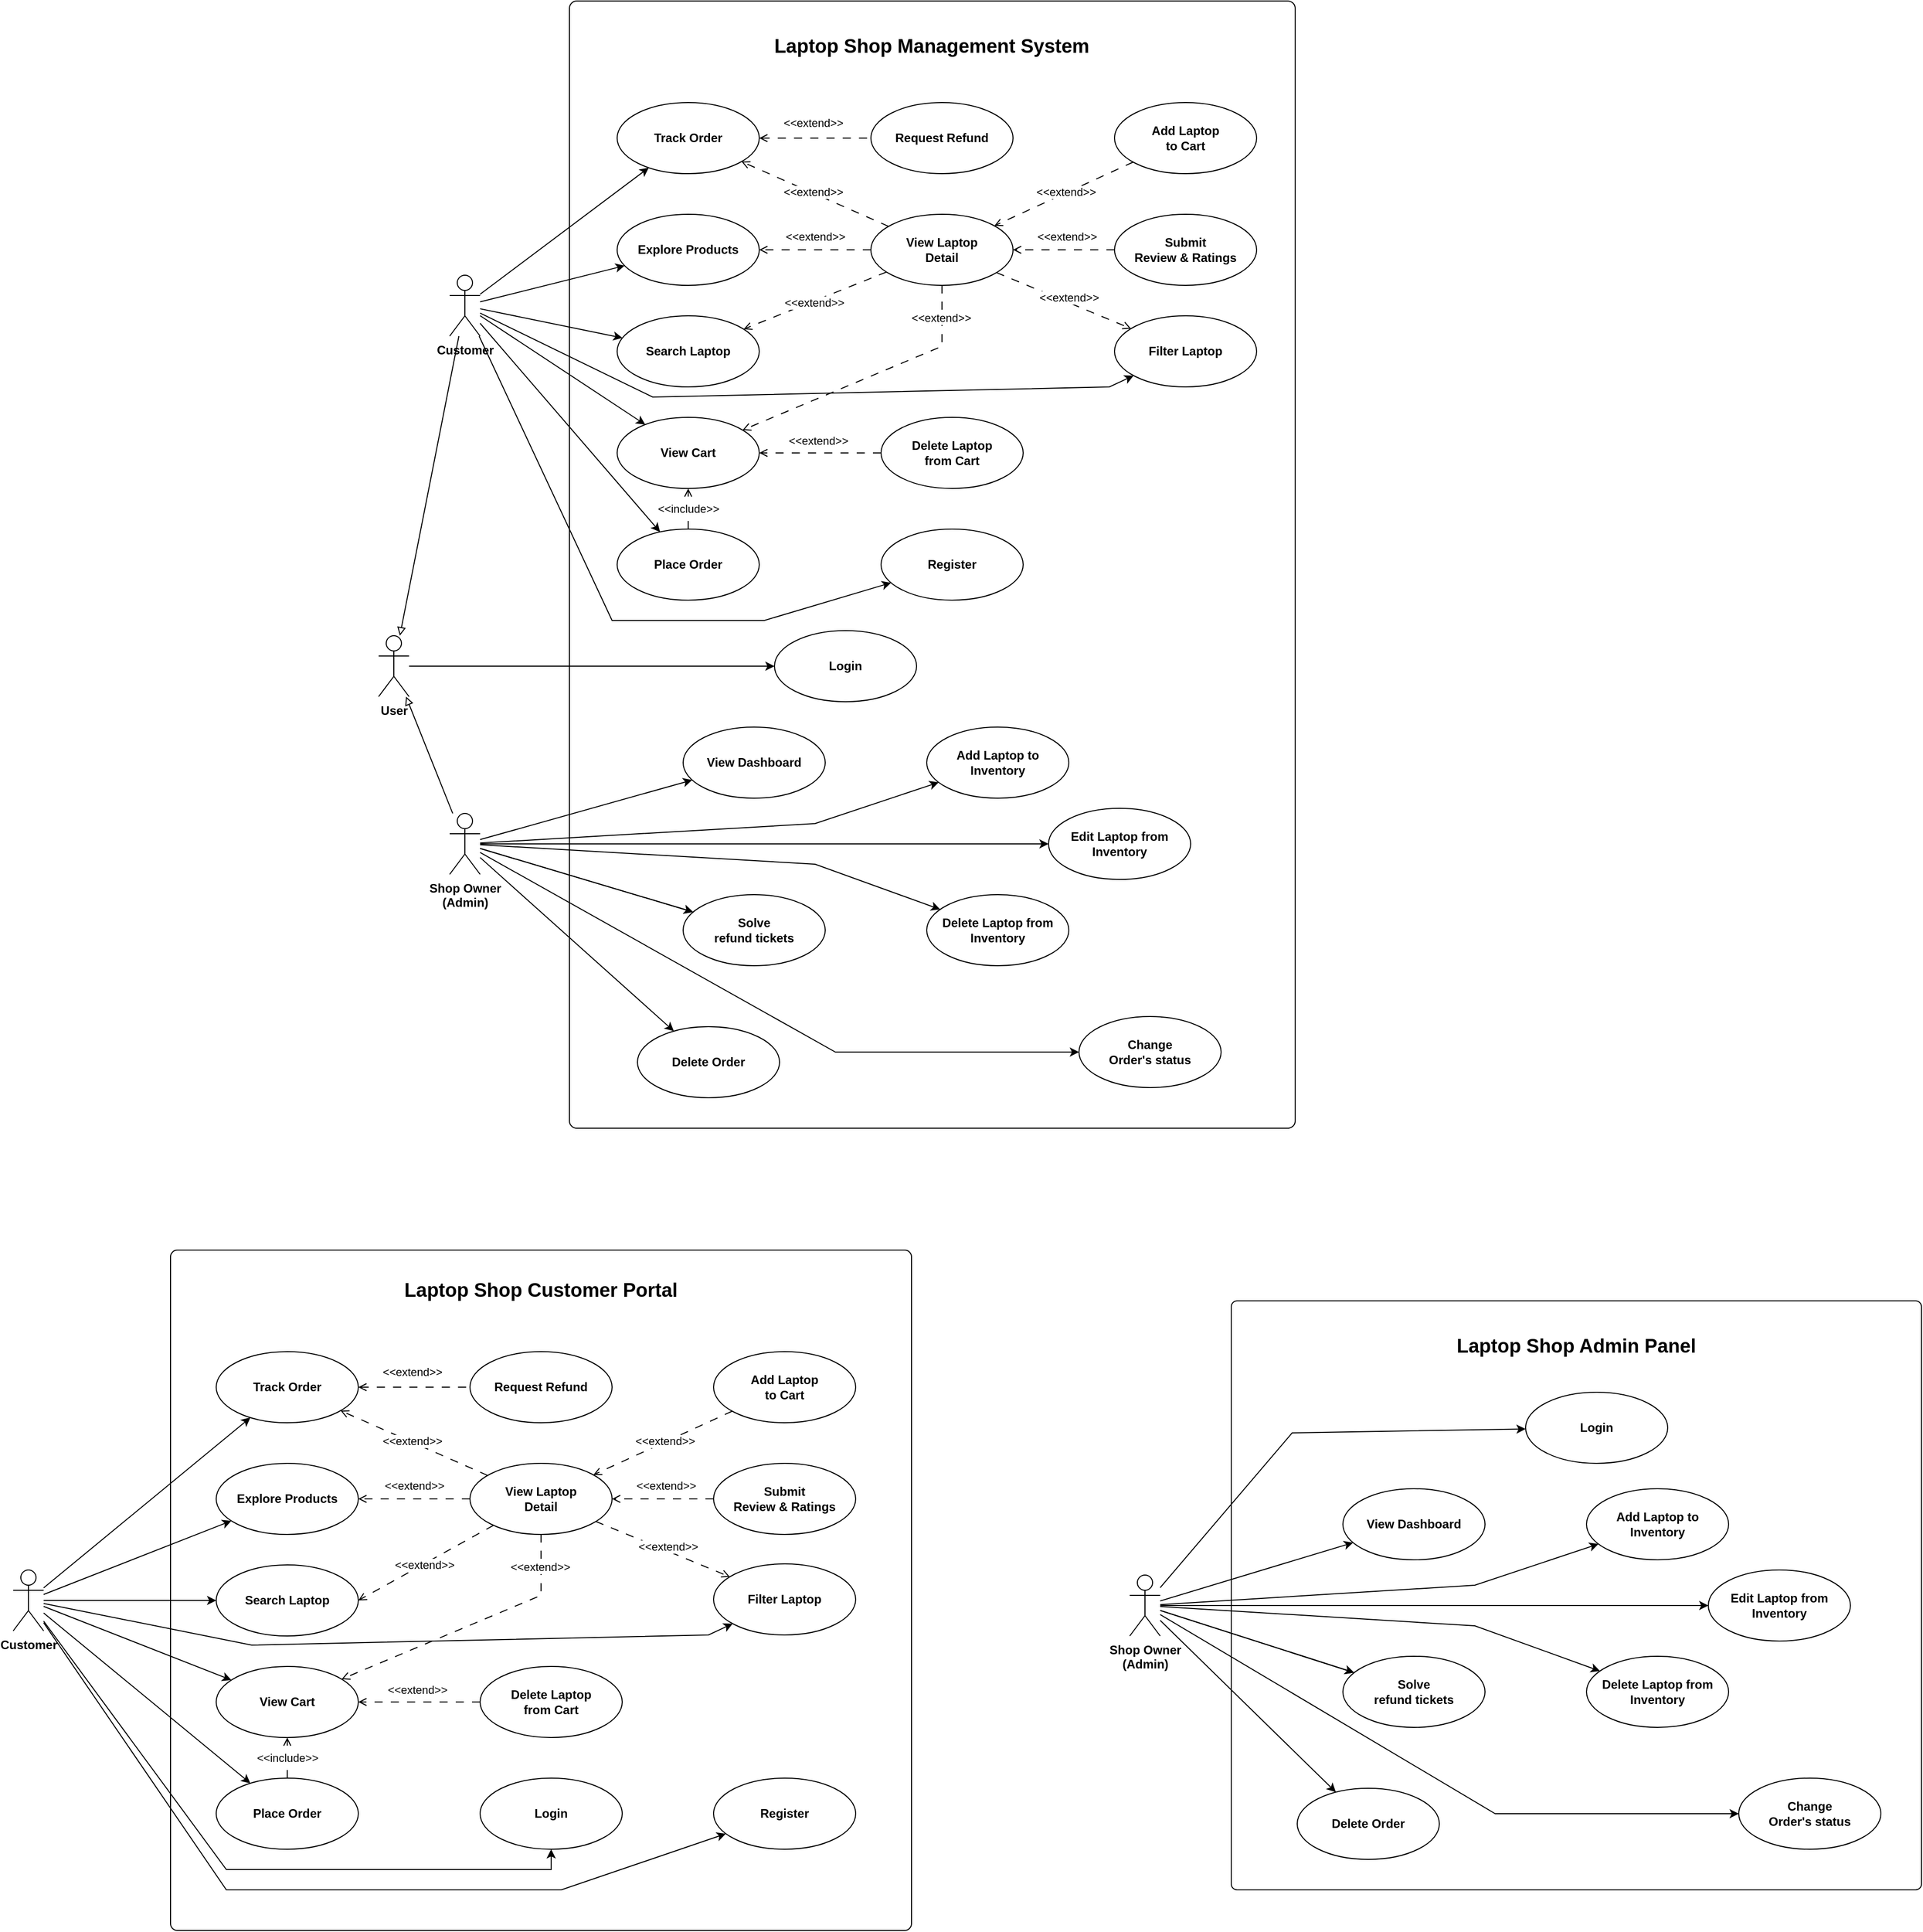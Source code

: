 <mxfile version="26.2.14">
  <diagram name="Page-1" id="epp6MeICnpgugjpacMf2">
    <mxGraphModel dx="3029" dy="1849" grid="1" gridSize="10" guides="1" tooltips="1" connect="1" arrows="1" fold="1" page="1" pageScale="1" pageWidth="850" pageHeight="1100" math="0" shadow="0">
      <root>
        <mxCell id="0" />
        <mxCell id="1" parent="0" />
        <mxCell id="wX9qZOOwwHoZyqsNYJGV-92" value="" style="group" parent="1" vertex="1" connectable="0">
          <mxGeometry x="1470" y="1380" width="780" height="580" as="geometry" />
        </mxCell>
        <mxCell id="L0Vu2dLtuKGxXNF1MH6C-89" value="" style="rounded=1;whiteSpace=wrap;html=1;arcSize=1;" parent="wX9qZOOwwHoZyqsNYJGV-92" vertex="1">
          <mxGeometry x="100" width="680" height="580" as="geometry" />
        </mxCell>
        <mxCell id="L0Vu2dLtuKGxXNF1MH6C-90" value="&lt;strong data-end=&quot;806&quot; data-start=&quot;779&quot;&gt;Laptop Shop Admin Panel&lt;/strong&gt;" style="text;html=1;align=center;verticalAlign=middle;whiteSpace=wrap;rounded=0;fontStyle=1;fontSize=19;" parent="wX9qZOOwwHoZyqsNYJGV-92" vertex="1">
          <mxGeometry x="245" y="30" width="390" height="30" as="geometry" />
        </mxCell>
        <mxCell id="wX9qZOOwwHoZyqsNYJGV-73" style="rounded=0;orthogonalLoop=1;jettySize=auto;html=1;" parent="wX9qZOOwwHoZyqsNYJGV-92" source="wX9qZOOwwHoZyqsNYJGV-81" target="wX9qZOOwwHoZyqsNYJGV-82" edge="1">
          <mxGeometry relative="1" as="geometry">
            <Array as="points">
              <mxPoint x="160" y="130" />
            </Array>
          </mxGeometry>
        </mxCell>
        <mxCell id="wX9qZOOwwHoZyqsNYJGV-74" style="rounded=0;orthogonalLoop=1;jettySize=auto;html=1;" parent="wX9qZOOwwHoZyqsNYJGV-92" source="wX9qZOOwwHoZyqsNYJGV-81" target="wX9qZOOwwHoZyqsNYJGV-83" edge="1">
          <mxGeometry relative="1" as="geometry">
            <Array as="points">
              <mxPoint x="340" y="280" />
            </Array>
          </mxGeometry>
        </mxCell>
        <mxCell id="wX9qZOOwwHoZyqsNYJGV-75" style="rounded=0;orthogonalLoop=1;jettySize=auto;html=1;" parent="wX9qZOOwwHoZyqsNYJGV-92" source="wX9qZOOwwHoZyqsNYJGV-81" target="wX9qZOOwwHoZyqsNYJGV-85" edge="1">
          <mxGeometry relative="1" as="geometry" />
        </mxCell>
        <mxCell id="wX9qZOOwwHoZyqsNYJGV-76" style="rounded=0;orthogonalLoop=1;jettySize=auto;html=1;" parent="wX9qZOOwwHoZyqsNYJGV-92" source="wX9qZOOwwHoZyqsNYJGV-81" target="wX9qZOOwwHoZyqsNYJGV-87" edge="1">
          <mxGeometry relative="1" as="geometry" />
        </mxCell>
        <mxCell id="wX9qZOOwwHoZyqsNYJGV-77" style="edgeStyle=orthogonalEdgeStyle;rounded=0;orthogonalLoop=1;jettySize=auto;html=1;" parent="wX9qZOOwwHoZyqsNYJGV-92" source="wX9qZOOwwHoZyqsNYJGV-81" target="wX9qZOOwwHoZyqsNYJGV-88" edge="1">
          <mxGeometry relative="1" as="geometry" />
        </mxCell>
        <mxCell id="wX9qZOOwwHoZyqsNYJGV-78" style="rounded=0;orthogonalLoop=1;jettySize=auto;html=1;" parent="wX9qZOOwwHoZyqsNYJGV-92" target="wX9qZOOwwHoZyqsNYJGV-89" edge="1">
          <mxGeometry relative="1" as="geometry">
            <mxPoint x="30" y="301" as="sourcePoint" />
            <Array as="points">
              <mxPoint x="340" y="320" />
            </Array>
          </mxGeometry>
        </mxCell>
        <mxCell id="wX9qZOOwwHoZyqsNYJGV-79" style="rounded=0;orthogonalLoop=1;jettySize=auto;html=1;" parent="wX9qZOOwwHoZyqsNYJGV-92" source="wX9qZOOwwHoZyqsNYJGV-81" target="wX9qZOOwwHoZyqsNYJGV-90" edge="1">
          <mxGeometry relative="1" as="geometry" />
        </mxCell>
        <mxCell id="wX9qZOOwwHoZyqsNYJGV-80" style="rounded=0;orthogonalLoop=1;jettySize=auto;html=1;" parent="wX9qZOOwwHoZyqsNYJGV-92" source="wX9qZOOwwHoZyqsNYJGV-81" target="wX9qZOOwwHoZyqsNYJGV-84" edge="1">
          <mxGeometry relative="1" as="geometry">
            <Array as="points">
              <mxPoint x="360" y="505" />
            </Array>
          </mxGeometry>
        </mxCell>
        <mxCell id="wX9qZOOwwHoZyqsNYJGV-81" value="&lt;div&gt;&lt;strong data-end=&quot;55&quot; data-start=&quot;33&quot;&gt;Shop Owner&lt;/strong&gt;&lt;/div&gt;&lt;div&gt;&lt;strong data-end=&quot;55&quot; data-start=&quot;33&quot;&gt;(Admin)&lt;/strong&gt;&lt;/div&gt;" style="shape=umlActor;verticalLabelPosition=bottom;verticalAlign=top;html=1;outlineConnect=0;" parent="wX9qZOOwwHoZyqsNYJGV-92" vertex="1">
          <mxGeometry y="270" width="30" height="60" as="geometry" />
        </mxCell>
        <mxCell id="wX9qZOOwwHoZyqsNYJGV-82" value="&lt;div&gt;Login&lt;/div&gt;" style="ellipse;whiteSpace=wrap;html=1;fontStyle=1" parent="wX9qZOOwwHoZyqsNYJGV-92" vertex="1">
          <mxGeometry x="390" y="90" width="140" height="70" as="geometry" />
        </mxCell>
        <mxCell id="wX9qZOOwwHoZyqsNYJGV-83" value="Add Laptop to Inventory" style="ellipse;whiteSpace=wrap;html=1;fontStyle=1" parent="wX9qZOOwwHoZyqsNYJGV-92" vertex="1">
          <mxGeometry x="450" y="185" width="140" height="70" as="geometry" />
        </mxCell>
        <mxCell id="wX9qZOOwwHoZyqsNYJGV-84" value="&lt;div&gt;Change&lt;/div&gt;&lt;div&gt;Order&#39;s status&lt;/div&gt;" style="ellipse;whiteSpace=wrap;html=1;fontStyle=1" parent="wX9qZOOwwHoZyqsNYJGV-92" vertex="1">
          <mxGeometry x="600" y="470" width="140" height="70" as="geometry" />
        </mxCell>
        <mxCell id="wX9qZOOwwHoZyqsNYJGV-85" value="View Dashboard" style="ellipse;whiteSpace=wrap;html=1;fontStyle=1" parent="wX9qZOOwwHoZyqsNYJGV-92" vertex="1">
          <mxGeometry x="210" y="185" width="140" height="70" as="geometry" />
        </mxCell>
        <mxCell id="wX9qZOOwwHoZyqsNYJGV-86" value="" style="rounded=0;orthogonalLoop=1;jettySize=auto;html=1;" parent="wX9qZOOwwHoZyqsNYJGV-92" source="wX9qZOOwwHoZyqsNYJGV-81" target="wX9qZOOwwHoZyqsNYJGV-87" edge="1">
          <mxGeometry relative="1" as="geometry">
            <mxPoint x="30" y="303" as="sourcePoint" />
            <mxPoint x="376" y="381" as="targetPoint" />
          </mxGeometry>
        </mxCell>
        <mxCell id="wX9qZOOwwHoZyqsNYJGV-87" value="&lt;div&gt;Solve&lt;/div&gt;&lt;div&gt;refund tickets&lt;/div&gt;" style="ellipse;whiteSpace=wrap;html=1;fontStyle=1" parent="wX9qZOOwwHoZyqsNYJGV-92" vertex="1">
          <mxGeometry x="210" y="350" width="140" height="70" as="geometry" />
        </mxCell>
        <mxCell id="wX9qZOOwwHoZyqsNYJGV-88" value="Edit Laptop from Inventory" style="ellipse;whiteSpace=wrap;html=1;fontStyle=1" parent="wX9qZOOwwHoZyqsNYJGV-92" vertex="1">
          <mxGeometry x="570" y="265" width="140" height="70" as="geometry" />
        </mxCell>
        <mxCell id="wX9qZOOwwHoZyqsNYJGV-89" value="Delete Laptop from Inventory" style="ellipse;whiteSpace=wrap;html=1;fontStyle=1" parent="wX9qZOOwwHoZyqsNYJGV-92" vertex="1">
          <mxGeometry x="450" y="350" width="140" height="70" as="geometry" />
        </mxCell>
        <mxCell id="wX9qZOOwwHoZyqsNYJGV-90" value="Delete Order" style="ellipse;whiteSpace=wrap;html=1;fontStyle=1" parent="wX9qZOOwwHoZyqsNYJGV-92" vertex="1">
          <mxGeometry x="165" y="480" width="140" height="70" as="geometry" />
        </mxCell>
        <mxCell id="AUuvuJSWGTRibqquBpfd-69" value="" style="rounded=1;whiteSpace=wrap;html=1;arcSize=1;" parent="1" vertex="1">
          <mxGeometry x="918" y="100" width="715" height="1110" as="geometry" />
        </mxCell>
        <mxCell id="AUuvuJSWGTRibqquBpfd-8" value="&lt;div&gt;Explore Products&lt;/div&gt;" style="ellipse;whiteSpace=wrap;html=1;fontStyle=1" parent="1" vertex="1">
          <mxGeometry x="965" y="310" width="140" height="70" as="geometry" />
        </mxCell>
        <mxCell id="AUuvuJSWGTRibqquBpfd-9" value="&lt;div&gt;Search Laptop&lt;/div&gt;" style="ellipse;whiteSpace=wrap;html=1;fontStyle=1" parent="1" vertex="1">
          <mxGeometry x="965" y="410" width="140" height="70" as="geometry" />
        </mxCell>
        <mxCell id="AUuvuJSWGTRibqquBpfd-10" value="&lt;div&gt;View Cart&lt;/div&gt;" style="ellipse;whiteSpace=wrap;html=1;fontStyle=1" parent="1" vertex="1">
          <mxGeometry x="965" y="510" width="140" height="70" as="geometry" />
        </mxCell>
        <mxCell id="AUuvuJSWGTRibqquBpfd-37" style="rounded=0;orthogonalLoop=1;jettySize=auto;html=1;dashed=1;dashPattern=8 8;endArrow=open;endFill=0;" parent="1" source="AUuvuJSWGTRibqquBpfd-11" target="AUuvuJSWGTRibqquBpfd-10" edge="1">
          <mxGeometry relative="1" as="geometry">
            <Array as="points" />
          </mxGeometry>
        </mxCell>
        <mxCell id="AUuvuJSWGTRibqquBpfd-38" value="&amp;lt;&amp;lt;include&amp;gt;&amp;gt;" style="edgeLabel;html=1;align=center;verticalAlign=middle;resizable=0;points=[];" parent="AUuvuJSWGTRibqquBpfd-37" connectable="0" vertex="1">
          <mxGeometry x="-0.104" relative="1" as="geometry">
            <mxPoint y="-2" as="offset" />
          </mxGeometry>
        </mxCell>
        <mxCell id="AUuvuJSWGTRibqquBpfd-11" value="Place Order" style="ellipse;whiteSpace=wrap;html=1;fontStyle=1" parent="1" vertex="1">
          <mxGeometry x="965" y="620" width="140" height="70" as="geometry" />
        </mxCell>
        <mxCell id="L0Vu2dLtuKGxXNF1MH6C-1" style="rounded=0;orthogonalLoop=1;jettySize=auto;html=1;endArrow=none;endFill=0;dashed=1;dashPattern=8 8;startArrow=open;startFill=0;" parent="1" source="AUuvuJSWGTRibqquBpfd-12" target="AUuvuJSWGTRibqquBpfd-15" edge="1">
          <mxGeometry relative="1" as="geometry" />
        </mxCell>
        <mxCell id="L0Vu2dLtuKGxXNF1MH6C-2" value="&amp;lt;&amp;lt;extend&amp;gt;&amp;gt;" style="edgeLabel;html=1;align=center;verticalAlign=middle;resizable=0;points=[];" parent="L0Vu2dLtuKGxXNF1MH6C-1" connectable="0" vertex="1">
          <mxGeometry x="-0.035" y="1" relative="1" as="geometry">
            <mxPoint y="-14" as="offset" />
          </mxGeometry>
        </mxCell>
        <mxCell id="AUuvuJSWGTRibqquBpfd-12" value="Track Order" style="ellipse;whiteSpace=wrap;html=1;fontStyle=1" parent="1" vertex="1">
          <mxGeometry x="965" y="200" width="140" height="70" as="geometry" />
        </mxCell>
        <mxCell id="AUuvuJSWGTRibqquBpfd-26" style="rounded=0;orthogonalLoop=1;jettySize=auto;html=1;" parent="1" source="AUuvuJSWGTRibqquBpfd-14" target="AUuvuJSWGTRibqquBpfd-8" edge="1">
          <mxGeometry relative="1" as="geometry" />
        </mxCell>
        <mxCell id="AUuvuJSWGTRibqquBpfd-27" style="rounded=0;orthogonalLoop=1;jettySize=auto;html=1;" parent="1" source="AUuvuJSWGTRibqquBpfd-14" target="AUuvuJSWGTRibqquBpfd-9" edge="1">
          <mxGeometry relative="1" as="geometry" />
        </mxCell>
        <mxCell id="AUuvuJSWGTRibqquBpfd-28" style="rounded=0;orthogonalLoop=1;jettySize=auto;html=1;" parent="1" source="AUuvuJSWGTRibqquBpfd-14" target="AUuvuJSWGTRibqquBpfd-10" edge="1">
          <mxGeometry relative="1" as="geometry">
            <mxPoint x="805" y="580" as="sourcePoint" />
          </mxGeometry>
        </mxCell>
        <mxCell id="AUuvuJSWGTRibqquBpfd-29" style="rounded=0;orthogonalLoop=1;jettySize=auto;html=1;" parent="1" source="AUuvuJSWGTRibqquBpfd-14" target="AUuvuJSWGTRibqquBpfd-12" edge="1">
          <mxGeometry relative="1" as="geometry" />
        </mxCell>
        <mxCell id="AUuvuJSWGTRibqquBpfd-34" style="rounded=0;orthogonalLoop=1;jettySize=auto;html=1;" parent="1" source="AUuvuJSWGTRibqquBpfd-14" target="AUuvuJSWGTRibqquBpfd-11" edge="1">
          <mxGeometry relative="1" as="geometry" />
        </mxCell>
        <mxCell id="Xy2YOfLfvF2AmTld56GU-25" style="rounded=0;orthogonalLoop=1;jettySize=auto;html=1;endArrow=block;endFill=0;" parent="1" source="AUuvuJSWGTRibqquBpfd-14" target="Xy2YOfLfvF2AmTld56GU-20" edge="1">
          <mxGeometry relative="1" as="geometry">
            <mxPoint x="750" y="724" as="targetPoint" />
          </mxGeometry>
        </mxCell>
        <mxCell id="Ml2OsK-UlSKUIhV8GZh7-4" style="rounded=0;orthogonalLoop=1;jettySize=auto;html=1;" parent="1" source="AUuvuJSWGTRibqquBpfd-14" target="Ml2OsK-UlSKUIhV8GZh7-3" edge="1">
          <mxGeometry relative="1" as="geometry">
            <Array as="points">
              <mxPoint x="1000" y="490" />
              <mxPoint x="1450" y="480" />
            </Array>
          </mxGeometry>
        </mxCell>
        <mxCell id="wD6fBDxOJR3Nq4SUzXhT-2" style="rounded=0;orthogonalLoop=1;jettySize=auto;html=1;" parent="1" source="AUuvuJSWGTRibqquBpfd-14" target="wD6fBDxOJR3Nq4SUzXhT-1" edge="1">
          <mxGeometry relative="1" as="geometry">
            <Array as="points">
              <mxPoint x="960" y="710" />
              <mxPoint x="1110" y="710" />
            </Array>
          </mxGeometry>
        </mxCell>
        <mxCell id="AUuvuJSWGTRibqquBpfd-14" value="&lt;b&gt;Customer&lt;/b&gt;" style="shape=umlActor;verticalLabelPosition=bottom;verticalAlign=top;html=1;outlineConnect=0;" parent="1" vertex="1">
          <mxGeometry x="800" y="370" width="30" height="60" as="geometry" />
        </mxCell>
        <mxCell id="AUuvuJSWGTRibqquBpfd-15" value="Request Refund" style="ellipse;whiteSpace=wrap;html=1;fontStyle=1" parent="1" vertex="1">
          <mxGeometry x="1215" y="200" width="140" height="70" as="geometry" />
        </mxCell>
        <mxCell id="AUuvuJSWGTRibqquBpfd-17" value="&lt;div&gt;Login&lt;/div&gt;" style="ellipse;whiteSpace=wrap;html=1;fontStyle=1" parent="1" vertex="1">
          <mxGeometry x="1120" y="720" width="140" height="70" as="geometry" />
        </mxCell>
        <mxCell id="AUuvuJSWGTRibqquBpfd-72" value="&lt;strong data-end=&quot;346&quot; data-start=&quot;313&quot;&gt;Laptop Shop Management System&lt;/strong&gt;" style="text;html=1;align=center;verticalAlign=middle;whiteSpace=wrap;rounded=0;fontStyle=1;fontSize=19;" parent="1" vertex="1">
          <mxGeometry x="1080" y="130" width="390" height="30" as="geometry" />
        </mxCell>
        <mxCell id="omvg_EmETwAM50VuNWnh-7" style="edgeStyle=none;curved=1;rounded=0;orthogonalLoop=1;jettySize=auto;html=1;exitX=0.5;exitY=0;exitDx=0;exitDy=0;fontSize=12;startSize=8;endSize=8;" parent="1" edge="1">
          <mxGeometry relative="1" as="geometry">
            <mxPoint x="1525" y="510" as="sourcePoint" />
            <mxPoint x="1525" y="510" as="targetPoint" />
          </mxGeometry>
        </mxCell>
        <mxCell id="L0Vu2dLtuKGxXNF1MH6C-13" style="rounded=0;orthogonalLoop=1;jettySize=auto;html=1;dashed=1;dashPattern=8 8;endArrow=open;endFill=0;" parent="1" source="L0Vu2dLtuKGxXNF1MH6C-12" target="AUuvuJSWGTRibqquBpfd-8" edge="1">
          <mxGeometry relative="1" as="geometry" />
        </mxCell>
        <mxCell id="L0Vu2dLtuKGxXNF1MH6C-15" value="&amp;lt;&amp;lt;extend&amp;gt;&amp;gt;" style="edgeLabel;html=1;align=center;verticalAlign=middle;resizable=0;points=[];" parent="L0Vu2dLtuKGxXNF1MH6C-13" connectable="0" vertex="1">
          <mxGeometry x="0.03" y="3" relative="1" as="geometry">
            <mxPoint x="1" y="-16" as="offset" />
          </mxGeometry>
        </mxCell>
        <mxCell id="L0Vu2dLtuKGxXNF1MH6C-14" style="rounded=0;orthogonalLoop=1;jettySize=auto;html=1;dashed=1;dashPattern=8 8;endArrow=open;endFill=0;" parent="1" source="L0Vu2dLtuKGxXNF1MH6C-12" target="AUuvuJSWGTRibqquBpfd-9" edge="1">
          <mxGeometry relative="1" as="geometry">
            <mxPoint x="1105" y="445" as="targetPoint" />
          </mxGeometry>
        </mxCell>
        <mxCell id="L0Vu2dLtuKGxXNF1MH6C-17" value="&amp;lt;&amp;lt;extend&amp;gt;&amp;gt;" style="edgeLabel;html=1;align=center;verticalAlign=middle;resizable=0;points=[];" parent="L0Vu2dLtuKGxXNF1MH6C-14" connectable="0" vertex="1">
          <mxGeometry x="-0.039" y="-7" relative="1" as="geometry">
            <mxPoint x="-1" y="9" as="offset" />
          </mxGeometry>
        </mxCell>
        <mxCell id="wX9qZOOwwHoZyqsNYJGV-17" style="rounded=0;orthogonalLoop=1;jettySize=auto;html=1;dashed=1;dashPattern=8 8;endArrow=open;endFill=0;" parent="1" source="L0Vu2dLtuKGxXNF1MH6C-12" target="AUuvuJSWGTRibqquBpfd-10" edge="1">
          <mxGeometry relative="1" as="geometry">
            <Array as="points">
              <mxPoint x="1285" y="440" />
            </Array>
          </mxGeometry>
        </mxCell>
        <mxCell id="wX9qZOOwwHoZyqsNYJGV-18" value="&amp;lt;&amp;lt;extend&amp;gt;&amp;gt;" style="edgeLabel;html=1;align=center;verticalAlign=middle;resizable=0;points=[];" parent="wX9qZOOwwHoZyqsNYJGV-17" vertex="1" connectable="0">
          <mxGeometry x="-0.723" y="-1" relative="1" as="geometry">
            <mxPoint y="-6" as="offset" />
          </mxGeometry>
        </mxCell>
        <mxCell id="wX9qZOOwwHoZyqsNYJGV-19" style="rounded=0;orthogonalLoop=1;jettySize=auto;html=1;dashed=1;dashPattern=8 8;endArrow=open;endFill=0;" parent="1" source="L0Vu2dLtuKGxXNF1MH6C-12" target="AUuvuJSWGTRibqquBpfd-12" edge="1">
          <mxGeometry relative="1" as="geometry" />
        </mxCell>
        <mxCell id="wX9qZOOwwHoZyqsNYJGV-20" value="&amp;lt;&amp;lt;extend&amp;gt;&amp;gt;" style="edgeLabel;html=1;align=center;verticalAlign=middle;resizable=0;points=[];" parent="wX9qZOOwwHoZyqsNYJGV-19" vertex="1" connectable="0">
          <mxGeometry x="0.113" relative="1" as="geometry">
            <mxPoint x="6" y="1" as="offset" />
          </mxGeometry>
        </mxCell>
        <mxCell id="Ml2OsK-UlSKUIhV8GZh7-5" style="rounded=0;orthogonalLoop=1;jettySize=auto;html=1;dashed=1;dashPattern=8 8;endArrow=open;endFill=0;" parent="1" source="L0Vu2dLtuKGxXNF1MH6C-12" target="Ml2OsK-UlSKUIhV8GZh7-3" edge="1">
          <mxGeometry relative="1" as="geometry" />
        </mxCell>
        <mxCell id="Ml2OsK-UlSKUIhV8GZh7-6" value="&amp;lt;&amp;lt;extend&amp;gt;&amp;gt;" style="edgeLabel;html=1;align=center;verticalAlign=middle;resizable=0;points=[];" parent="Ml2OsK-UlSKUIhV8GZh7-5" vertex="1" connectable="0">
          <mxGeometry x="-0.149" y="-1" relative="1" as="geometry">
            <mxPoint x="15" as="offset" />
          </mxGeometry>
        </mxCell>
        <mxCell id="L0Vu2dLtuKGxXNF1MH6C-12" value="&lt;div&gt;View Laptop&lt;/div&gt;&lt;div&gt;Detail&lt;/div&gt;" style="ellipse;whiteSpace=wrap;html=1;fontStyle=1" parent="1" vertex="1">
          <mxGeometry x="1215" y="310" width="140" height="70" as="geometry" />
        </mxCell>
        <mxCell id="L0Vu2dLtuKGxXNF1MH6C-19" style="rounded=0;orthogonalLoop=1;jettySize=auto;html=1;dashed=1;dashPattern=8 8;endArrow=open;endFill=0;" parent="1" source="L0Vu2dLtuKGxXNF1MH6C-18" target="L0Vu2dLtuKGxXNF1MH6C-12" edge="1">
          <mxGeometry relative="1" as="geometry" />
        </mxCell>
        <mxCell id="L0Vu2dLtuKGxXNF1MH6C-20" value="&lt;div&gt;&amp;lt;&amp;lt;extend&amp;gt;&amp;gt;&lt;/div&gt;" style="edgeLabel;html=1;align=center;verticalAlign=middle;resizable=0;points=[];" parent="L0Vu2dLtuKGxXNF1MH6C-19" connectable="0" vertex="1">
          <mxGeometry x="-0.054" y="-1" relative="1" as="geometry">
            <mxPoint y="-12" as="offset" />
          </mxGeometry>
        </mxCell>
        <mxCell id="L0Vu2dLtuKGxXNF1MH6C-18" value="&lt;div&gt;Submit&lt;/div&gt;&lt;div&gt;Review &amp;amp; Ratings&lt;/div&gt;" style="ellipse;whiteSpace=wrap;html=1;fontStyle=1" parent="1" vertex="1">
          <mxGeometry x="1455" y="310" width="140" height="70" as="geometry" />
        </mxCell>
        <mxCell id="wX9qZOOwwHoZyqsNYJGV-2" style="rounded=0;orthogonalLoop=1;jettySize=auto;html=1;dashed=1;dashPattern=8 8;endArrow=open;endFill=0;" parent="1" source="wX9qZOOwwHoZyqsNYJGV-1" target="L0Vu2dLtuKGxXNF1MH6C-12" edge="1">
          <mxGeometry relative="1" as="geometry" />
        </mxCell>
        <mxCell id="wX9qZOOwwHoZyqsNYJGV-3" value="&amp;lt;&amp;lt;extend&amp;gt;&amp;gt;" style="edgeLabel;html=1;align=center;verticalAlign=middle;resizable=0;points=[];" parent="wX9qZOOwwHoZyqsNYJGV-2" vertex="1" connectable="0">
          <mxGeometry x="-0.038" y="-1" relative="1" as="geometry">
            <mxPoint as="offset" />
          </mxGeometry>
        </mxCell>
        <mxCell id="wX9qZOOwwHoZyqsNYJGV-1" value="&lt;div&gt;Add Laptop&lt;/div&gt;&lt;div&gt;to Cart&lt;/div&gt;" style="ellipse;whiteSpace=wrap;html=1;fontStyle=1" parent="1" vertex="1">
          <mxGeometry x="1455" y="200" width="140" height="70" as="geometry" />
        </mxCell>
        <mxCell id="wX9qZOOwwHoZyqsNYJGV-5" style="rounded=0;orthogonalLoop=1;jettySize=auto;html=1;dashed=1;dashPattern=8 8;endArrow=open;endFill=0;" parent="1" source="wX9qZOOwwHoZyqsNYJGV-4" target="AUuvuJSWGTRibqquBpfd-10" edge="1">
          <mxGeometry relative="1" as="geometry" />
        </mxCell>
        <mxCell id="wX9qZOOwwHoZyqsNYJGV-8" value="&amp;lt;&amp;lt;extend&amp;gt;&amp;gt;" style="edgeLabel;html=1;align=center;verticalAlign=middle;resizable=0;points=[];" parent="wX9qZOOwwHoZyqsNYJGV-5" vertex="1" connectable="0">
          <mxGeometry x="0.159" y="-1" relative="1" as="geometry">
            <mxPoint x="7" y="-11" as="offset" />
          </mxGeometry>
        </mxCell>
        <mxCell id="wX9qZOOwwHoZyqsNYJGV-4" value="Delete Laptop&lt;div&gt;from Cart&lt;/div&gt;" style="ellipse;whiteSpace=wrap;html=1;fontStyle=1" parent="1" vertex="1">
          <mxGeometry x="1225" y="510" width="140" height="70" as="geometry" />
        </mxCell>
        <mxCell id="Xy2YOfLfvF2AmTld56GU-2" style="rounded=0;orthogonalLoop=1;jettySize=auto;html=1;" parent="1" source="Xy2YOfLfvF2AmTld56GU-9" target="Xy2YOfLfvF2AmTld56GU-11" edge="1">
          <mxGeometry relative="1" as="geometry">
            <Array as="points">
              <mxPoint x="1160" y="910" />
            </Array>
          </mxGeometry>
        </mxCell>
        <mxCell id="Xy2YOfLfvF2AmTld56GU-3" style="rounded=0;orthogonalLoop=1;jettySize=auto;html=1;" parent="1" source="Xy2YOfLfvF2AmTld56GU-9" target="Xy2YOfLfvF2AmTld56GU-13" edge="1">
          <mxGeometry relative="1" as="geometry" />
        </mxCell>
        <mxCell id="Xy2YOfLfvF2AmTld56GU-4" style="rounded=0;orthogonalLoop=1;jettySize=auto;html=1;" parent="1" source="Xy2YOfLfvF2AmTld56GU-9" target="Xy2YOfLfvF2AmTld56GU-15" edge="1">
          <mxGeometry relative="1" as="geometry" />
        </mxCell>
        <mxCell id="Xy2YOfLfvF2AmTld56GU-5" style="rounded=0;orthogonalLoop=1;jettySize=auto;html=1;" parent="1" source="Xy2YOfLfvF2AmTld56GU-9" target="Xy2YOfLfvF2AmTld56GU-16" edge="1">
          <mxGeometry relative="1" as="geometry" />
        </mxCell>
        <mxCell id="Xy2YOfLfvF2AmTld56GU-6" style="rounded=0;orthogonalLoop=1;jettySize=auto;html=1;" parent="1" source="Xy2YOfLfvF2AmTld56GU-9" target="Xy2YOfLfvF2AmTld56GU-17" edge="1">
          <mxGeometry relative="1" as="geometry">
            <mxPoint x="850" y="931" as="sourcePoint" />
            <Array as="points">
              <mxPoint x="1160" y="950" />
            </Array>
          </mxGeometry>
        </mxCell>
        <mxCell id="Xy2YOfLfvF2AmTld56GU-7" style="rounded=0;orthogonalLoop=1;jettySize=auto;html=1;" parent="1" source="Xy2YOfLfvF2AmTld56GU-9" target="Xy2YOfLfvF2AmTld56GU-18" edge="1">
          <mxGeometry relative="1" as="geometry" />
        </mxCell>
        <mxCell id="Xy2YOfLfvF2AmTld56GU-8" style="rounded=0;orthogonalLoop=1;jettySize=auto;html=1;" parent="1" source="Xy2YOfLfvF2AmTld56GU-9" target="Xy2YOfLfvF2AmTld56GU-12" edge="1">
          <mxGeometry relative="1" as="geometry">
            <Array as="points">
              <mxPoint x="1180" y="1135" />
            </Array>
          </mxGeometry>
        </mxCell>
        <mxCell id="Xy2YOfLfvF2AmTld56GU-26" style="rounded=0;orthogonalLoop=1;jettySize=auto;html=1;endArrow=block;endFill=0;" parent="1" source="Xy2YOfLfvF2AmTld56GU-9" target="Xy2YOfLfvF2AmTld56GU-20" edge="1">
          <mxGeometry relative="1" as="geometry" />
        </mxCell>
        <mxCell id="Xy2YOfLfvF2AmTld56GU-9" value="&lt;div&gt;&lt;strong data-end=&quot;55&quot; data-start=&quot;33&quot;&gt;Shop Owner&lt;/strong&gt;&lt;/div&gt;&lt;div&gt;&lt;strong data-end=&quot;55&quot; data-start=&quot;33&quot;&gt;(Admin)&lt;/strong&gt;&lt;/div&gt;" style="shape=umlActor;verticalLabelPosition=bottom;verticalAlign=top;html=1;outlineConnect=0;" parent="1" vertex="1">
          <mxGeometry x="800" y="900" width="30" height="60" as="geometry" />
        </mxCell>
        <mxCell id="Xy2YOfLfvF2AmTld56GU-11" value="Add Laptop to Inventory" style="ellipse;whiteSpace=wrap;html=1;fontStyle=1" parent="1" vertex="1">
          <mxGeometry x="1270" y="815" width="140" height="70" as="geometry" />
        </mxCell>
        <mxCell id="Xy2YOfLfvF2AmTld56GU-12" value="&lt;div&gt;Change&lt;/div&gt;&lt;div&gt;Order&#39;s status&lt;/div&gt;" style="ellipse;whiteSpace=wrap;html=1;fontStyle=1" parent="1" vertex="1">
          <mxGeometry x="1420" y="1100" width="140" height="70" as="geometry" />
        </mxCell>
        <mxCell id="Xy2YOfLfvF2AmTld56GU-13" value="View Dashboard" style="ellipse;whiteSpace=wrap;html=1;fontStyle=1" parent="1" vertex="1">
          <mxGeometry x="1030" y="815" width="140" height="70" as="geometry" />
        </mxCell>
        <mxCell id="Xy2YOfLfvF2AmTld56GU-14" value="" style="rounded=0;orthogonalLoop=1;jettySize=auto;html=1;" parent="1" source="Xy2YOfLfvF2AmTld56GU-9" target="Xy2YOfLfvF2AmTld56GU-15" edge="1">
          <mxGeometry relative="1" as="geometry">
            <mxPoint x="850" y="933" as="sourcePoint" />
            <mxPoint x="1196" y="1011" as="targetPoint" />
          </mxGeometry>
        </mxCell>
        <mxCell id="Xy2YOfLfvF2AmTld56GU-15" value="&lt;div&gt;Solve&lt;/div&gt;&lt;div&gt;refund tickets&lt;/div&gt;" style="ellipse;whiteSpace=wrap;html=1;fontStyle=1" parent="1" vertex="1">
          <mxGeometry x="1030" y="980" width="140" height="70" as="geometry" />
        </mxCell>
        <mxCell id="Xy2YOfLfvF2AmTld56GU-16" value="Edit Laptop from Inventory" style="ellipse;whiteSpace=wrap;html=1;fontStyle=1" parent="1" vertex="1">
          <mxGeometry x="1390" y="895" width="140" height="70" as="geometry" />
        </mxCell>
        <mxCell id="Xy2YOfLfvF2AmTld56GU-17" value="Delete Laptop from Inventory" style="ellipse;whiteSpace=wrap;html=1;fontStyle=1" parent="1" vertex="1">
          <mxGeometry x="1270" y="980" width="140" height="70" as="geometry" />
        </mxCell>
        <mxCell id="Xy2YOfLfvF2AmTld56GU-18" value="Delete Order" style="ellipse;whiteSpace=wrap;html=1;fontStyle=1" parent="1" vertex="1">
          <mxGeometry x="985" y="1110" width="140" height="70" as="geometry" />
        </mxCell>
        <mxCell id="Xy2YOfLfvF2AmTld56GU-30" style="edgeStyle=orthogonalEdgeStyle;rounded=0;orthogonalLoop=1;jettySize=auto;html=1;" parent="1" source="Xy2YOfLfvF2AmTld56GU-20" target="AUuvuJSWGTRibqquBpfd-17" edge="1">
          <mxGeometry relative="1" as="geometry" />
        </mxCell>
        <mxCell id="Xy2YOfLfvF2AmTld56GU-20" value="&lt;b&gt;User&lt;/b&gt;" style="shape=umlActor;verticalLabelPosition=bottom;verticalAlign=top;html=1;outlineConnect=0;" parent="1" vertex="1">
          <mxGeometry x="730" y="725" width="30" height="60" as="geometry" />
        </mxCell>
        <mxCell id="Ml2OsK-UlSKUIhV8GZh7-3" value="Filter Laptop" style="ellipse;whiteSpace=wrap;html=1;fontStyle=1" parent="1" vertex="1">
          <mxGeometry x="1455" y="410" width="140" height="70" as="geometry" />
        </mxCell>
        <mxCell id="wD6fBDxOJR3Nq4SUzXhT-1" value="Register" style="ellipse;whiteSpace=wrap;html=1;fontStyle=1" parent="1" vertex="1">
          <mxGeometry x="1225" y="620" width="140" height="70" as="geometry" />
        </mxCell>
        <mxCell id="L0Vu2dLtuKGxXNF1MH6C-61" value="" style="rounded=1;whiteSpace=wrap;html=1;arcSize=1;container=0;" parent="1" vertex="1">
          <mxGeometry x="525" y="1330" width="730" height="670" as="geometry" />
        </mxCell>
        <mxCell id="wX9qZOOwwHoZyqsNYJGV-24" value="&lt;div&gt;Explore Products&lt;/div&gt;" style="ellipse;whiteSpace=wrap;html=1;fontStyle=1;container=0;" parent="1" vertex="1">
          <mxGeometry x="570" y="1540" width="140" height="70" as="geometry" />
        </mxCell>
        <mxCell id="wX9qZOOwwHoZyqsNYJGV-25" value="&lt;div&gt;Search Laptop&lt;/div&gt;" style="ellipse;whiteSpace=wrap;html=1;fontStyle=1;container=0;" parent="1" vertex="1">
          <mxGeometry x="570" y="1640" width="140" height="70" as="geometry" />
        </mxCell>
        <mxCell id="wX9qZOOwwHoZyqsNYJGV-26" value="&lt;div&gt;View Cart&lt;/div&gt;" style="ellipse;whiteSpace=wrap;html=1;fontStyle=1;container=0;" parent="1" vertex="1">
          <mxGeometry x="570" y="1740" width="140" height="70" as="geometry" />
        </mxCell>
        <mxCell id="wX9qZOOwwHoZyqsNYJGV-27" style="rounded=0;orthogonalLoop=1;jettySize=auto;html=1;dashed=1;dashPattern=8 8;endArrow=open;endFill=0;" parent="1" source="wX9qZOOwwHoZyqsNYJGV-29" target="wX9qZOOwwHoZyqsNYJGV-26" edge="1">
          <mxGeometry relative="1" as="geometry">
            <Array as="points" />
          </mxGeometry>
        </mxCell>
        <mxCell id="wX9qZOOwwHoZyqsNYJGV-28" value="&amp;lt;&amp;lt;include&amp;gt;&amp;gt;" style="edgeLabel;html=1;align=center;verticalAlign=middle;resizable=0;points=[];container=0;" parent="wX9qZOOwwHoZyqsNYJGV-27" connectable="0" vertex="1">
          <mxGeometry x="-0.104" relative="1" as="geometry">
            <mxPoint y="-2" as="offset" />
          </mxGeometry>
        </mxCell>
        <mxCell id="wX9qZOOwwHoZyqsNYJGV-29" value="Place Order" style="ellipse;whiteSpace=wrap;html=1;fontStyle=1;container=0;" parent="1" vertex="1">
          <mxGeometry x="570" y="1850" width="140" height="70" as="geometry" />
        </mxCell>
        <mxCell id="wX9qZOOwwHoZyqsNYJGV-30" style="rounded=0;orthogonalLoop=1;jettySize=auto;html=1;endArrow=none;endFill=0;dashed=1;dashPattern=8 8;startArrow=open;startFill=0;" parent="1" source="wX9qZOOwwHoZyqsNYJGV-32" target="wX9qZOOwwHoZyqsNYJGV-40" edge="1">
          <mxGeometry relative="1" as="geometry" />
        </mxCell>
        <mxCell id="wX9qZOOwwHoZyqsNYJGV-31" value="&amp;lt;&amp;lt;extend&amp;gt;&amp;gt;" style="edgeLabel;html=1;align=center;verticalAlign=middle;resizable=0;points=[];container=0;" parent="wX9qZOOwwHoZyqsNYJGV-30" connectable="0" vertex="1">
          <mxGeometry x="-0.035" y="1" relative="1" as="geometry">
            <mxPoint y="-14" as="offset" />
          </mxGeometry>
        </mxCell>
        <mxCell id="wX9qZOOwwHoZyqsNYJGV-32" value="Track Order" style="ellipse;whiteSpace=wrap;html=1;fontStyle=1;container=0;" parent="1" vertex="1">
          <mxGeometry x="570" y="1430" width="140" height="70" as="geometry" />
        </mxCell>
        <mxCell id="wX9qZOOwwHoZyqsNYJGV-33" style="rounded=0;orthogonalLoop=1;jettySize=auto;html=1;" parent="1" source="wX9qZOOwwHoZyqsNYJGV-39" target="wX9qZOOwwHoZyqsNYJGV-41" edge="1">
          <mxGeometry relative="1" as="geometry">
            <Array as="points">
              <mxPoint x="580" y="1940" />
              <mxPoint x="900" y="1940" />
            </Array>
          </mxGeometry>
        </mxCell>
        <mxCell id="wX9qZOOwwHoZyqsNYJGV-34" style="rounded=0;orthogonalLoop=1;jettySize=auto;html=1;" parent="1" source="wX9qZOOwwHoZyqsNYJGV-39" target="wX9qZOOwwHoZyqsNYJGV-24" edge="1">
          <mxGeometry relative="1" as="geometry" />
        </mxCell>
        <mxCell id="wX9qZOOwwHoZyqsNYJGV-35" style="rounded=0;orthogonalLoop=1;jettySize=auto;html=1;" parent="1" source="wX9qZOOwwHoZyqsNYJGV-39" target="wX9qZOOwwHoZyqsNYJGV-25" edge="1">
          <mxGeometry relative="1" as="geometry" />
        </mxCell>
        <mxCell id="wX9qZOOwwHoZyqsNYJGV-36" style="rounded=0;orthogonalLoop=1;jettySize=auto;html=1;" parent="1" source="wX9qZOOwwHoZyqsNYJGV-39" target="wX9qZOOwwHoZyqsNYJGV-26" edge="1">
          <mxGeometry relative="1" as="geometry">
            <mxPoint x="410" y="1810" as="sourcePoint" />
          </mxGeometry>
        </mxCell>
        <mxCell id="wX9qZOOwwHoZyqsNYJGV-37" style="rounded=0;orthogonalLoop=1;jettySize=auto;html=1;" parent="1" source="wX9qZOOwwHoZyqsNYJGV-39" target="wX9qZOOwwHoZyqsNYJGV-32" edge="1">
          <mxGeometry relative="1" as="geometry" />
        </mxCell>
        <mxCell id="wX9qZOOwwHoZyqsNYJGV-38" style="rounded=0;orthogonalLoop=1;jettySize=auto;html=1;" parent="1" source="wX9qZOOwwHoZyqsNYJGV-39" target="wX9qZOOwwHoZyqsNYJGV-29" edge="1">
          <mxGeometry relative="1" as="geometry" />
        </mxCell>
        <mxCell id="wD6fBDxOJR3Nq4SUzXhT-5" style="rounded=0;orthogonalLoop=1;jettySize=auto;html=1;" parent="1" source="wX9qZOOwwHoZyqsNYJGV-39" target="wD6fBDxOJR3Nq4SUzXhT-4" edge="1">
          <mxGeometry relative="1" as="geometry">
            <Array as="points">
              <mxPoint x="580" y="1960" />
              <mxPoint x="910" y="1960" />
            </Array>
          </mxGeometry>
        </mxCell>
        <mxCell id="wX9qZOOwwHoZyqsNYJGV-39" value="&lt;b&gt;Customer&lt;/b&gt;" style="shape=umlActor;verticalLabelPosition=bottom;verticalAlign=top;html=1;outlineConnect=0;container=0;" parent="1" vertex="1">
          <mxGeometry x="370" y="1645" width="30" height="60" as="geometry" />
        </mxCell>
        <mxCell id="wX9qZOOwwHoZyqsNYJGV-40" value="Request Refund" style="ellipse;whiteSpace=wrap;html=1;fontStyle=1;container=0;" parent="1" vertex="1">
          <mxGeometry x="820" y="1430" width="140" height="70" as="geometry" />
        </mxCell>
        <mxCell id="wX9qZOOwwHoZyqsNYJGV-41" value="&lt;div&gt;Login&lt;/div&gt;" style="ellipse;whiteSpace=wrap;html=1;fontStyle=1;container=0;" parent="1" vertex="1">
          <mxGeometry x="830" y="1850" width="140" height="70" as="geometry" />
        </mxCell>
        <mxCell id="wX9qZOOwwHoZyqsNYJGV-50" style="edgeStyle=none;curved=1;rounded=0;orthogonalLoop=1;jettySize=auto;html=1;exitX=0.5;exitY=0;exitDx=0;exitDy=0;fontSize=12;startSize=8;endSize=8;" parent="1" edge="1">
          <mxGeometry relative="1" as="geometry">
            <mxPoint x="1130" y="1740" as="sourcePoint" />
            <mxPoint x="1130" y="1740" as="targetPoint" />
          </mxGeometry>
        </mxCell>
        <mxCell id="wX9qZOOwwHoZyqsNYJGV-51" style="rounded=0;orthogonalLoop=1;jettySize=auto;html=1;dashed=1;dashPattern=8 8;endArrow=open;endFill=0;" parent="1" source="wX9qZOOwwHoZyqsNYJGV-59" target="wX9qZOOwwHoZyqsNYJGV-24" edge="1">
          <mxGeometry relative="1" as="geometry" />
        </mxCell>
        <mxCell id="wX9qZOOwwHoZyqsNYJGV-52" value="&amp;lt;&amp;lt;extend&amp;gt;&amp;gt;" style="edgeLabel;html=1;align=center;verticalAlign=middle;resizable=0;points=[];container=0;" parent="wX9qZOOwwHoZyqsNYJGV-51" connectable="0" vertex="1">
          <mxGeometry x="0.03" y="3" relative="1" as="geometry">
            <mxPoint x="1" y="-16" as="offset" />
          </mxGeometry>
        </mxCell>
        <mxCell id="wX9qZOOwwHoZyqsNYJGV-53" style="rounded=0;orthogonalLoop=1;jettySize=auto;html=1;entryX=1;entryY=0.5;entryDx=0;entryDy=0;dashed=1;dashPattern=8 8;endArrow=open;endFill=0;" parent="1" source="wX9qZOOwwHoZyqsNYJGV-59" target="wX9qZOOwwHoZyqsNYJGV-25" edge="1">
          <mxGeometry relative="1" as="geometry" />
        </mxCell>
        <mxCell id="wX9qZOOwwHoZyqsNYJGV-54" value="&amp;lt;&amp;lt;extend&amp;gt;&amp;gt;" style="edgeLabel;html=1;align=center;verticalAlign=middle;resizable=0;points=[];container=0;" parent="wX9qZOOwwHoZyqsNYJGV-53" connectable="0" vertex="1">
          <mxGeometry x="-0.039" y="-7" relative="1" as="geometry">
            <mxPoint x="-1" y="9" as="offset" />
          </mxGeometry>
        </mxCell>
        <mxCell id="wX9qZOOwwHoZyqsNYJGV-55" style="rounded=0;orthogonalLoop=1;jettySize=auto;html=1;dashed=1;dashPattern=8 8;endArrow=open;endFill=0;" parent="1" source="wX9qZOOwwHoZyqsNYJGV-59" target="wX9qZOOwwHoZyqsNYJGV-26" edge="1">
          <mxGeometry relative="1" as="geometry">
            <Array as="points">
              <mxPoint x="890" y="1670" />
            </Array>
          </mxGeometry>
        </mxCell>
        <mxCell id="wX9qZOOwwHoZyqsNYJGV-56" value="&amp;lt;&amp;lt;extend&amp;gt;&amp;gt;" style="edgeLabel;html=1;align=center;verticalAlign=middle;resizable=0;points=[];container=0;" parent="wX9qZOOwwHoZyqsNYJGV-55" vertex="1" connectable="0">
          <mxGeometry x="-0.723" y="-1" relative="1" as="geometry">
            <mxPoint y="-6" as="offset" />
          </mxGeometry>
        </mxCell>
        <mxCell id="wX9qZOOwwHoZyqsNYJGV-57" style="rounded=0;orthogonalLoop=1;jettySize=auto;html=1;dashed=1;dashPattern=8 8;endArrow=open;endFill=0;" parent="1" source="wX9qZOOwwHoZyqsNYJGV-59" target="wX9qZOOwwHoZyqsNYJGV-32" edge="1">
          <mxGeometry relative="1" as="geometry" />
        </mxCell>
        <mxCell id="wX9qZOOwwHoZyqsNYJGV-58" value="&amp;lt;&amp;lt;extend&amp;gt;&amp;gt;" style="edgeLabel;html=1;align=center;verticalAlign=middle;resizable=0;points=[];container=0;" parent="wX9qZOOwwHoZyqsNYJGV-57" vertex="1" connectable="0">
          <mxGeometry x="0.113" relative="1" as="geometry">
            <mxPoint x="6" y="1" as="offset" />
          </mxGeometry>
        </mxCell>
        <mxCell id="wX9qZOOwwHoZyqsNYJGV-59" value="&lt;div&gt;View Laptop&lt;/div&gt;&lt;div&gt;Detail&lt;/div&gt;" style="ellipse;whiteSpace=wrap;html=1;fontStyle=1;container=0;" parent="1" vertex="1">
          <mxGeometry x="820" y="1540" width="140" height="70" as="geometry" />
        </mxCell>
        <mxCell id="wX9qZOOwwHoZyqsNYJGV-60" style="rounded=0;orthogonalLoop=1;jettySize=auto;html=1;dashed=1;dashPattern=8 8;endArrow=open;endFill=0;" parent="1" source="wX9qZOOwwHoZyqsNYJGV-62" target="wX9qZOOwwHoZyqsNYJGV-59" edge="1">
          <mxGeometry relative="1" as="geometry" />
        </mxCell>
        <mxCell id="wX9qZOOwwHoZyqsNYJGV-61" value="&lt;div&gt;&amp;lt;&amp;lt;extend&amp;gt;&amp;gt;&lt;/div&gt;" style="edgeLabel;html=1;align=center;verticalAlign=middle;resizable=0;points=[];container=0;" parent="wX9qZOOwwHoZyqsNYJGV-60" connectable="0" vertex="1">
          <mxGeometry x="-0.054" y="-1" relative="1" as="geometry">
            <mxPoint y="-12" as="offset" />
          </mxGeometry>
        </mxCell>
        <mxCell id="wX9qZOOwwHoZyqsNYJGV-62" value="&lt;div&gt;Submit&lt;/div&gt;&lt;div&gt;Review &amp;amp; Ratings&lt;/div&gt;" style="ellipse;whiteSpace=wrap;html=1;fontStyle=1;container=0;" parent="1" vertex="1">
          <mxGeometry x="1060" y="1540" width="140" height="70" as="geometry" />
        </mxCell>
        <mxCell id="wX9qZOOwwHoZyqsNYJGV-63" style="rounded=0;orthogonalLoop=1;jettySize=auto;html=1;dashed=1;dashPattern=8 8;endArrow=open;endFill=0;" parent="1" source="wX9qZOOwwHoZyqsNYJGV-65" target="wX9qZOOwwHoZyqsNYJGV-59" edge="1">
          <mxGeometry relative="1" as="geometry" />
        </mxCell>
        <mxCell id="wX9qZOOwwHoZyqsNYJGV-64" value="&amp;lt;&amp;lt;extend&amp;gt;&amp;gt;" style="edgeLabel;html=1;align=center;verticalAlign=middle;resizable=0;points=[];container=0;" parent="wX9qZOOwwHoZyqsNYJGV-63" vertex="1" connectable="0">
          <mxGeometry x="-0.038" y="-1" relative="1" as="geometry">
            <mxPoint as="offset" />
          </mxGeometry>
        </mxCell>
        <mxCell id="wX9qZOOwwHoZyqsNYJGV-65" value="&lt;div&gt;Add Laptop&lt;/div&gt;&lt;div&gt;to Cart&lt;/div&gt;" style="ellipse;whiteSpace=wrap;html=1;fontStyle=1;container=0;" parent="1" vertex="1">
          <mxGeometry x="1060" y="1430" width="140" height="70" as="geometry" />
        </mxCell>
        <mxCell id="wX9qZOOwwHoZyqsNYJGV-66" style="rounded=0;orthogonalLoop=1;jettySize=auto;html=1;dashed=1;dashPattern=8 8;endArrow=open;endFill=0;" parent="1" source="wX9qZOOwwHoZyqsNYJGV-68" target="wX9qZOOwwHoZyqsNYJGV-26" edge="1">
          <mxGeometry relative="1" as="geometry" />
        </mxCell>
        <mxCell id="wX9qZOOwwHoZyqsNYJGV-67" value="&amp;lt;&amp;lt;extend&amp;gt;&amp;gt;" style="edgeLabel;html=1;align=center;verticalAlign=middle;resizable=0;points=[];container=0;" parent="wX9qZOOwwHoZyqsNYJGV-66" vertex="1" connectable="0">
          <mxGeometry x="0.159" y="-1" relative="1" as="geometry">
            <mxPoint x="7" y="-11" as="offset" />
          </mxGeometry>
        </mxCell>
        <mxCell id="wX9qZOOwwHoZyqsNYJGV-68" value="Delete Laptop&lt;div&gt;from Cart&lt;/div&gt;" style="ellipse;whiteSpace=wrap;html=1;fontStyle=1;container=0;" parent="1" vertex="1">
          <mxGeometry x="830" y="1740" width="140" height="70" as="geometry" />
        </mxCell>
        <mxCell id="L0Vu2dLtuKGxXNF1MH6C-65" value="&lt;strong data-end=&quot;886&quot; data-start=&quot;855&quot;&gt;Laptop Shop Customer Portal&lt;/strong&gt;" style="text;html=1;align=center;verticalAlign=middle;whiteSpace=wrap;rounded=0;fontStyle=1;fontSize=19;container=0;" parent="1" vertex="1">
          <mxGeometry x="695" y="1350" width="390" height="40" as="geometry" />
        </mxCell>
        <mxCell id="Ml2OsK-UlSKUIhV8GZh7-7" style="rounded=0;orthogonalLoop=1;jettySize=auto;html=1;" parent="1" source="wX9qZOOwwHoZyqsNYJGV-39" target="Ml2OsK-UlSKUIhV8GZh7-10" edge="1">
          <mxGeometry relative="1" as="geometry">
            <mxPoint x="455" y="1678" as="sourcePoint" />
            <Array as="points">
              <mxPoint x="605" y="1719" />
              <mxPoint x="1055" y="1709" />
            </Array>
          </mxGeometry>
        </mxCell>
        <mxCell id="Ml2OsK-UlSKUIhV8GZh7-8" style="rounded=0;orthogonalLoop=1;jettySize=auto;html=1;dashed=1;dashPattern=8 8;endArrow=open;endFill=0;" parent="1" source="wX9qZOOwwHoZyqsNYJGV-59" target="Ml2OsK-UlSKUIhV8GZh7-10" edge="1">
          <mxGeometry relative="1" as="geometry">
            <mxPoint x="944" y="1596" as="sourcePoint" />
          </mxGeometry>
        </mxCell>
        <mxCell id="Ml2OsK-UlSKUIhV8GZh7-9" value="&amp;lt;&amp;lt;extend&amp;gt;&amp;gt;" style="edgeLabel;html=1;align=center;verticalAlign=middle;resizable=0;points=[];" parent="Ml2OsK-UlSKUIhV8GZh7-8" vertex="1" connectable="0">
          <mxGeometry x="-0.149" y="-1" relative="1" as="geometry">
            <mxPoint x="15" as="offset" />
          </mxGeometry>
        </mxCell>
        <mxCell id="Ml2OsK-UlSKUIhV8GZh7-10" value="Filter Laptop" style="ellipse;whiteSpace=wrap;html=1;fontStyle=1" parent="1" vertex="1">
          <mxGeometry x="1060" y="1639" width="140" height="70" as="geometry" />
        </mxCell>
        <mxCell id="wD6fBDxOJR3Nq4SUzXhT-4" value="Register" style="ellipse;whiteSpace=wrap;html=1;fontStyle=1;container=0;" parent="1" vertex="1">
          <mxGeometry x="1060" y="1850" width="140" height="70" as="geometry" />
        </mxCell>
      </root>
    </mxGraphModel>
  </diagram>
</mxfile>
